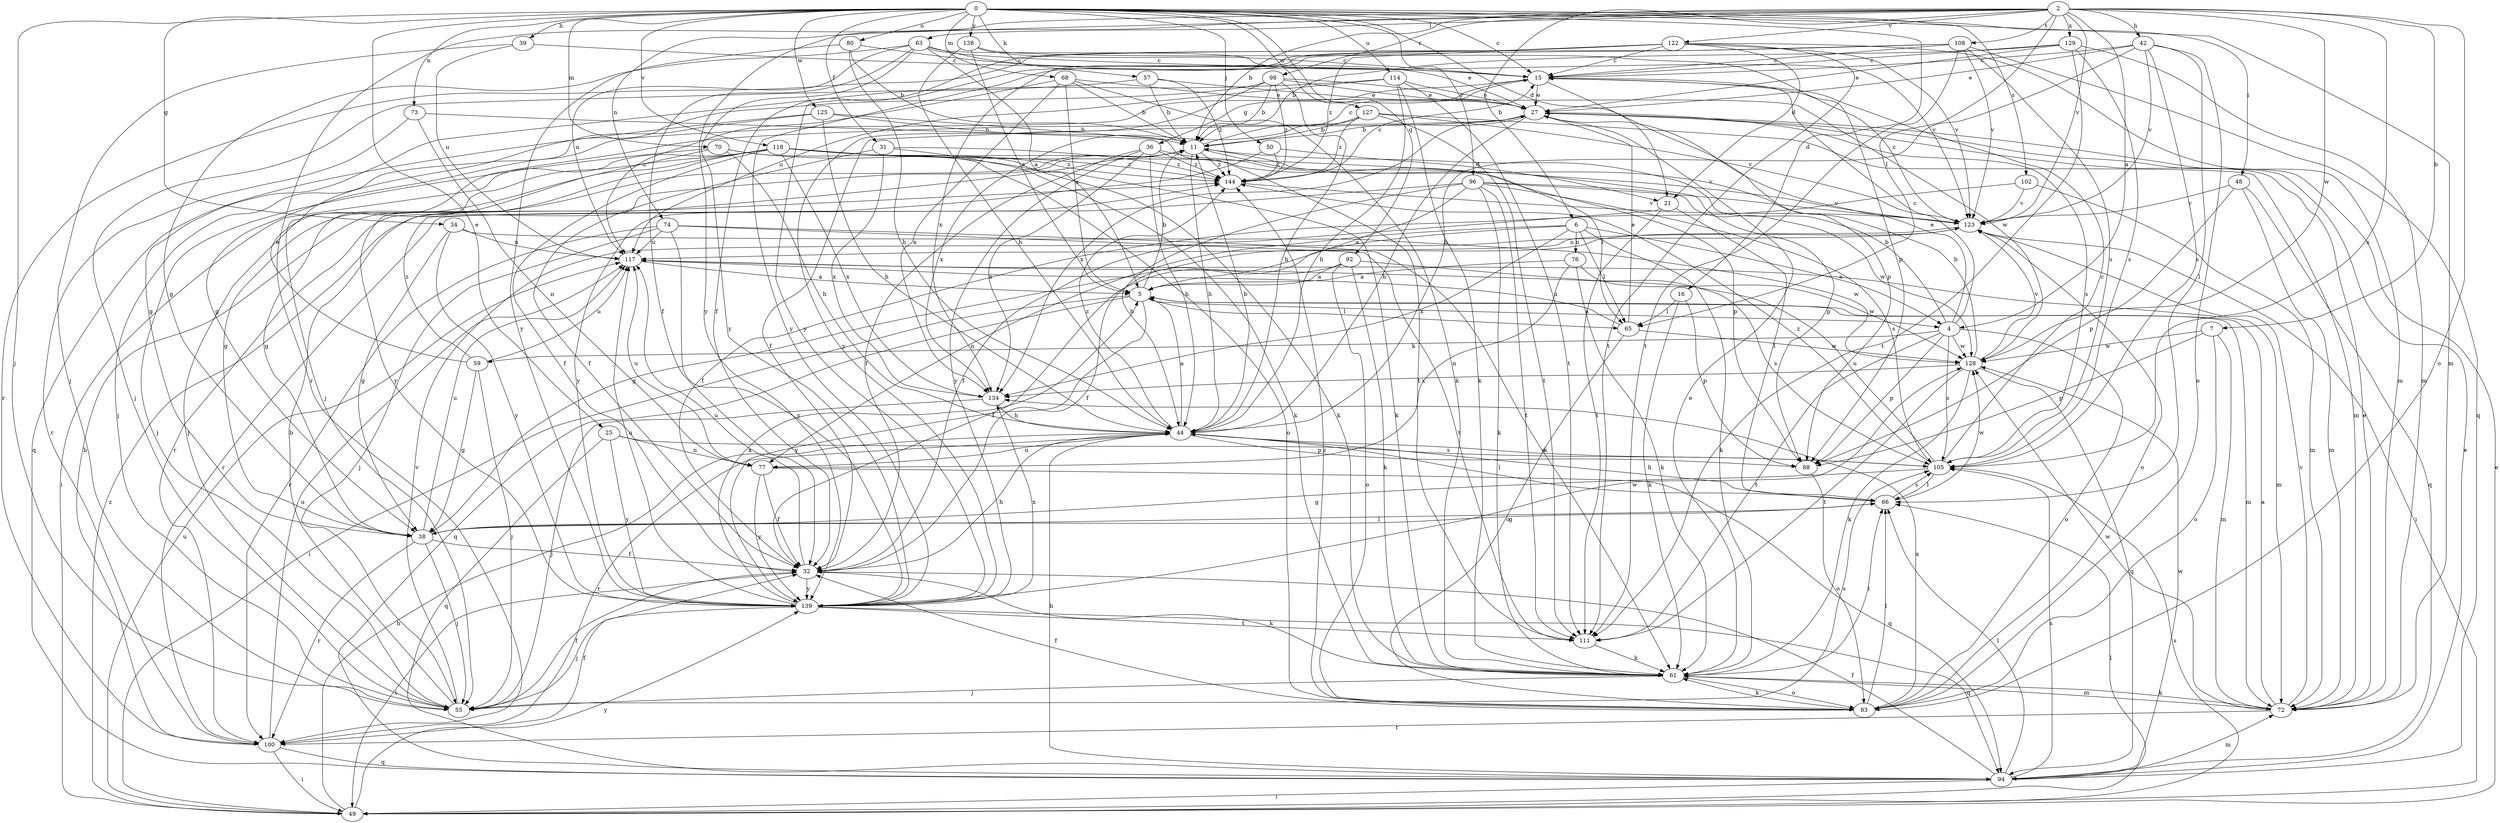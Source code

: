 strict digraph  {
0;
2;
4;
5;
6;
7;
11;
15;
16;
21;
25;
27;
31;
32;
34;
36;
38;
39;
42;
44;
48;
49;
50;
55;
57;
59;
61;
63;
65;
66;
68;
70;
72;
73;
74;
76;
77;
80;
83;
88;
92;
94;
96;
98;
100;
102;
105;
108;
111;
114;
117;
118;
122;
123;
125;
127;
128;
129;
134;
138;
139;
144;
0 -> 15  [label=c];
0 -> 16  [label=d];
0 -> 21  [label=d];
0 -> 25  [label=e];
0 -> 31  [label=f];
0 -> 34  [label=g];
0 -> 39  [label=h];
0 -> 48  [label=i];
0 -> 50  [label=j];
0 -> 55  [label=j];
0 -> 57  [label=k];
0 -> 68  [label=m];
0 -> 70  [label=m];
0 -> 72  [label=m];
0 -> 73  [label=n];
0 -> 80  [label=o];
0 -> 92  [label=q];
0 -> 96  [label=r];
0 -> 102  [label=s];
0 -> 114  [label=u];
0 -> 118  [label=v];
0 -> 125  [label=w];
0 -> 127  [label=w];
0 -> 138  [label=y];
2 -> 4  [label=a];
2 -> 6  [label=b];
2 -> 7  [label=b];
2 -> 11  [label=b];
2 -> 42  [label=h];
2 -> 63  [label=l];
2 -> 65  [label=l];
2 -> 74  [label=n];
2 -> 83  [label=o];
2 -> 98  [label=r];
2 -> 100  [label=r];
2 -> 105  [label=s];
2 -> 108  [label=t];
2 -> 122  [label=v];
2 -> 123  [label=v];
2 -> 128  [label=w];
2 -> 129  [label=x];
2 -> 139  [label=y];
4 -> 11  [label=b];
4 -> 15  [label=c];
4 -> 27  [label=e];
4 -> 59  [label=k];
4 -> 83  [label=o];
4 -> 88  [label=p];
4 -> 105  [label=s];
4 -> 111  [label=t];
4 -> 128  [label=w];
5 -> 4  [label=a];
5 -> 11  [label=b];
5 -> 49  [label=i];
5 -> 65  [label=l];
5 -> 72  [label=m];
5 -> 94  [label=q];
5 -> 139  [label=y];
6 -> 4  [label=a];
6 -> 32  [label=f];
6 -> 61  [label=k];
6 -> 65  [label=l];
6 -> 76  [label=n];
6 -> 77  [label=n];
6 -> 134  [label=x];
7 -> 72  [label=m];
7 -> 83  [label=o];
7 -> 88  [label=p];
7 -> 128  [label=w];
11 -> 15  [label=c];
11 -> 44  [label=h];
11 -> 65  [label=l];
11 -> 100  [label=r];
11 -> 144  [label=z];
15 -> 27  [label=e];
15 -> 36  [label=g];
15 -> 38  [label=g];
15 -> 88  [label=p];
16 -> 61  [label=k];
16 -> 65  [label=l];
16 -> 88  [label=p];
21 -> 32  [label=f];
21 -> 66  [label=l];
21 -> 111  [label=t];
25 -> 77  [label=n];
25 -> 94  [label=q];
25 -> 105  [label=s];
25 -> 139  [label=y];
27 -> 11  [label=b];
27 -> 32  [label=f];
27 -> 44  [label=h];
27 -> 105  [label=s];
27 -> 134  [label=x];
31 -> 32  [label=f];
31 -> 61  [label=k];
31 -> 134  [label=x];
31 -> 144  [label=z];
32 -> 44  [label=h];
32 -> 49  [label=i];
32 -> 61  [label=k];
32 -> 117  [label=u];
32 -> 139  [label=y];
34 -> 38  [label=g];
34 -> 117  [label=u];
34 -> 128  [label=w];
34 -> 139  [label=y];
36 -> 32  [label=f];
36 -> 44  [label=h];
36 -> 88  [label=p];
36 -> 134  [label=x];
36 -> 139  [label=y];
36 -> 144  [label=z];
38 -> 32  [label=f];
38 -> 55  [label=j];
38 -> 66  [label=l];
38 -> 100  [label=r];
38 -> 117  [label=u];
39 -> 15  [label=c];
39 -> 55  [label=j];
39 -> 117  [label=u];
42 -> 15  [label=c];
42 -> 27  [label=e];
42 -> 44  [label=h];
42 -> 66  [label=l];
42 -> 83  [label=o];
42 -> 105  [label=s];
42 -> 123  [label=v];
44 -> 5  [label=a];
44 -> 11  [label=b];
44 -> 66  [label=l];
44 -> 77  [label=n];
44 -> 88  [label=p];
44 -> 100  [label=r];
44 -> 105  [label=s];
44 -> 144  [label=z];
48 -> 72  [label=m];
48 -> 88  [label=p];
48 -> 94  [label=q];
48 -> 123  [label=v];
49 -> 27  [label=e];
49 -> 44  [label=h];
49 -> 66  [label=l];
49 -> 105  [label=s];
49 -> 117  [label=u];
49 -> 139  [label=y];
49 -> 144  [label=z];
50 -> 21  [label=d];
50 -> 139  [label=y];
50 -> 144  [label=z];
55 -> 11  [label=b];
55 -> 32  [label=f];
55 -> 105  [label=s];
55 -> 123  [label=v];
57 -> 11  [label=b];
57 -> 27  [label=e];
57 -> 55  [label=j];
57 -> 144  [label=z];
59 -> 27  [label=e];
59 -> 38  [label=g];
59 -> 55  [label=j];
59 -> 117  [label=u];
59 -> 144  [label=z];
61 -> 27  [label=e];
61 -> 55  [label=j];
61 -> 66  [label=l];
61 -> 72  [label=m];
61 -> 83  [label=o];
63 -> 5  [label=a];
63 -> 15  [label=c];
63 -> 27  [label=e];
63 -> 32  [label=f];
63 -> 38  [label=g];
63 -> 117  [label=u];
63 -> 123  [label=v];
63 -> 139  [label=y];
65 -> 27  [label=e];
65 -> 83  [label=o];
65 -> 117  [label=u];
65 -> 128  [label=w];
66 -> 38  [label=g];
66 -> 44  [label=h];
66 -> 105  [label=s];
66 -> 128  [label=w];
68 -> 5  [label=a];
68 -> 11  [label=b];
68 -> 27  [label=e];
68 -> 61  [label=k];
68 -> 117  [label=u];
68 -> 134  [label=x];
70 -> 38  [label=g];
70 -> 44  [label=h];
70 -> 55  [label=j];
70 -> 61  [label=k];
70 -> 144  [label=z];
72 -> 5  [label=a];
72 -> 27  [label=e];
72 -> 61  [label=k];
72 -> 100  [label=r];
72 -> 123  [label=v];
72 -> 128  [label=w];
73 -> 11  [label=b];
73 -> 77  [label=n];
73 -> 100  [label=r];
74 -> 55  [label=j];
74 -> 61  [label=k];
74 -> 100  [label=r];
74 -> 111  [label=t];
74 -> 117  [label=u];
74 -> 139  [label=y];
76 -> 5  [label=a];
76 -> 61  [label=k];
76 -> 77  [label=n];
76 -> 128  [label=w];
77 -> 32  [label=f];
77 -> 94  [label=q];
77 -> 117  [label=u];
77 -> 139  [label=y];
80 -> 11  [label=b];
80 -> 15  [label=c];
80 -> 44  [label=h];
80 -> 139  [label=y];
83 -> 32  [label=f];
83 -> 61  [label=k];
83 -> 66  [label=l];
83 -> 134  [label=x];
83 -> 144  [label=z];
88 -> 83  [label=o];
92 -> 5  [label=a];
92 -> 32  [label=f];
92 -> 61  [label=k];
92 -> 83  [label=o];
92 -> 105  [label=s];
94 -> 27  [label=e];
94 -> 32  [label=f];
94 -> 44  [label=h];
94 -> 49  [label=i];
94 -> 66  [label=l];
94 -> 72  [label=m];
94 -> 105  [label=s];
94 -> 128  [label=w];
96 -> 5  [label=a];
96 -> 44  [label=h];
96 -> 61  [label=k];
96 -> 100  [label=r];
96 -> 105  [label=s];
96 -> 111  [label=t];
96 -> 123  [label=v];
96 -> 128  [label=w];
98 -> 11  [label=b];
98 -> 27  [label=e];
98 -> 44  [label=h];
98 -> 55  [label=j];
98 -> 128  [label=w];
98 -> 139  [label=y];
98 -> 144  [label=z];
100 -> 11  [label=b];
100 -> 32  [label=f];
100 -> 49  [label=i];
100 -> 94  [label=q];
100 -> 117  [label=u];
102 -> 32  [label=f];
102 -> 72  [label=m];
102 -> 123  [label=v];
105 -> 15  [label=c];
105 -> 38  [label=g];
105 -> 66  [label=l];
105 -> 117  [label=u];
105 -> 144  [label=z];
108 -> 15  [label=c];
108 -> 94  [label=q];
108 -> 100  [label=r];
108 -> 105  [label=s];
108 -> 111  [label=t];
108 -> 123  [label=v];
108 -> 139  [label=y];
111 -> 61  [label=k];
114 -> 27  [label=e];
114 -> 38  [label=g];
114 -> 44  [label=h];
114 -> 61  [label=k];
114 -> 111  [label=t];
114 -> 117  [label=u];
117 -> 5  [label=a];
117 -> 72  [label=m];
118 -> 32  [label=f];
118 -> 38  [label=g];
118 -> 49  [label=i];
118 -> 55  [label=j];
118 -> 61  [label=k];
118 -> 83  [label=o];
118 -> 88  [label=p];
118 -> 123  [label=v];
118 -> 134  [label=x];
118 -> 139  [label=y];
118 -> 144  [label=z];
122 -> 15  [label=c];
122 -> 21  [label=d];
122 -> 32  [label=f];
122 -> 72  [label=m];
122 -> 111  [label=t];
122 -> 123  [label=v];
122 -> 134  [label=x];
122 -> 139  [label=y];
122 -> 144  [label=z];
123 -> 15  [label=c];
123 -> 38  [label=g];
123 -> 49  [label=i];
123 -> 83  [label=o];
123 -> 117  [label=u];
125 -> 11  [label=b];
125 -> 44  [label=h];
125 -> 55  [label=j];
125 -> 94  [label=q];
125 -> 111  [label=t];
127 -> 11  [label=b];
127 -> 72  [label=m];
127 -> 111  [label=t];
127 -> 123  [label=v];
127 -> 134  [label=x];
127 -> 144  [label=z];
128 -> 11  [label=b];
128 -> 61  [label=k];
128 -> 94  [label=q];
128 -> 111  [label=t];
128 -> 123  [label=v];
128 -> 134  [label=x];
129 -> 11  [label=b];
129 -> 15  [label=c];
129 -> 27  [label=e];
129 -> 72  [label=m];
129 -> 105  [label=s];
129 -> 111  [label=t];
134 -> 44  [label=h];
134 -> 55  [label=j];
138 -> 5  [label=a];
138 -> 15  [label=c];
138 -> 44  [label=h];
138 -> 88  [label=p];
139 -> 5  [label=a];
139 -> 55  [label=j];
139 -> 94  [label=q];
139 -> 111  [label=t];
139 -> 117  [label=u];
139 -> 128  [label=w];
139 -> 134  [label=x];
144 -> 15  [label=c];
144 -> 123  [label=v];
}

